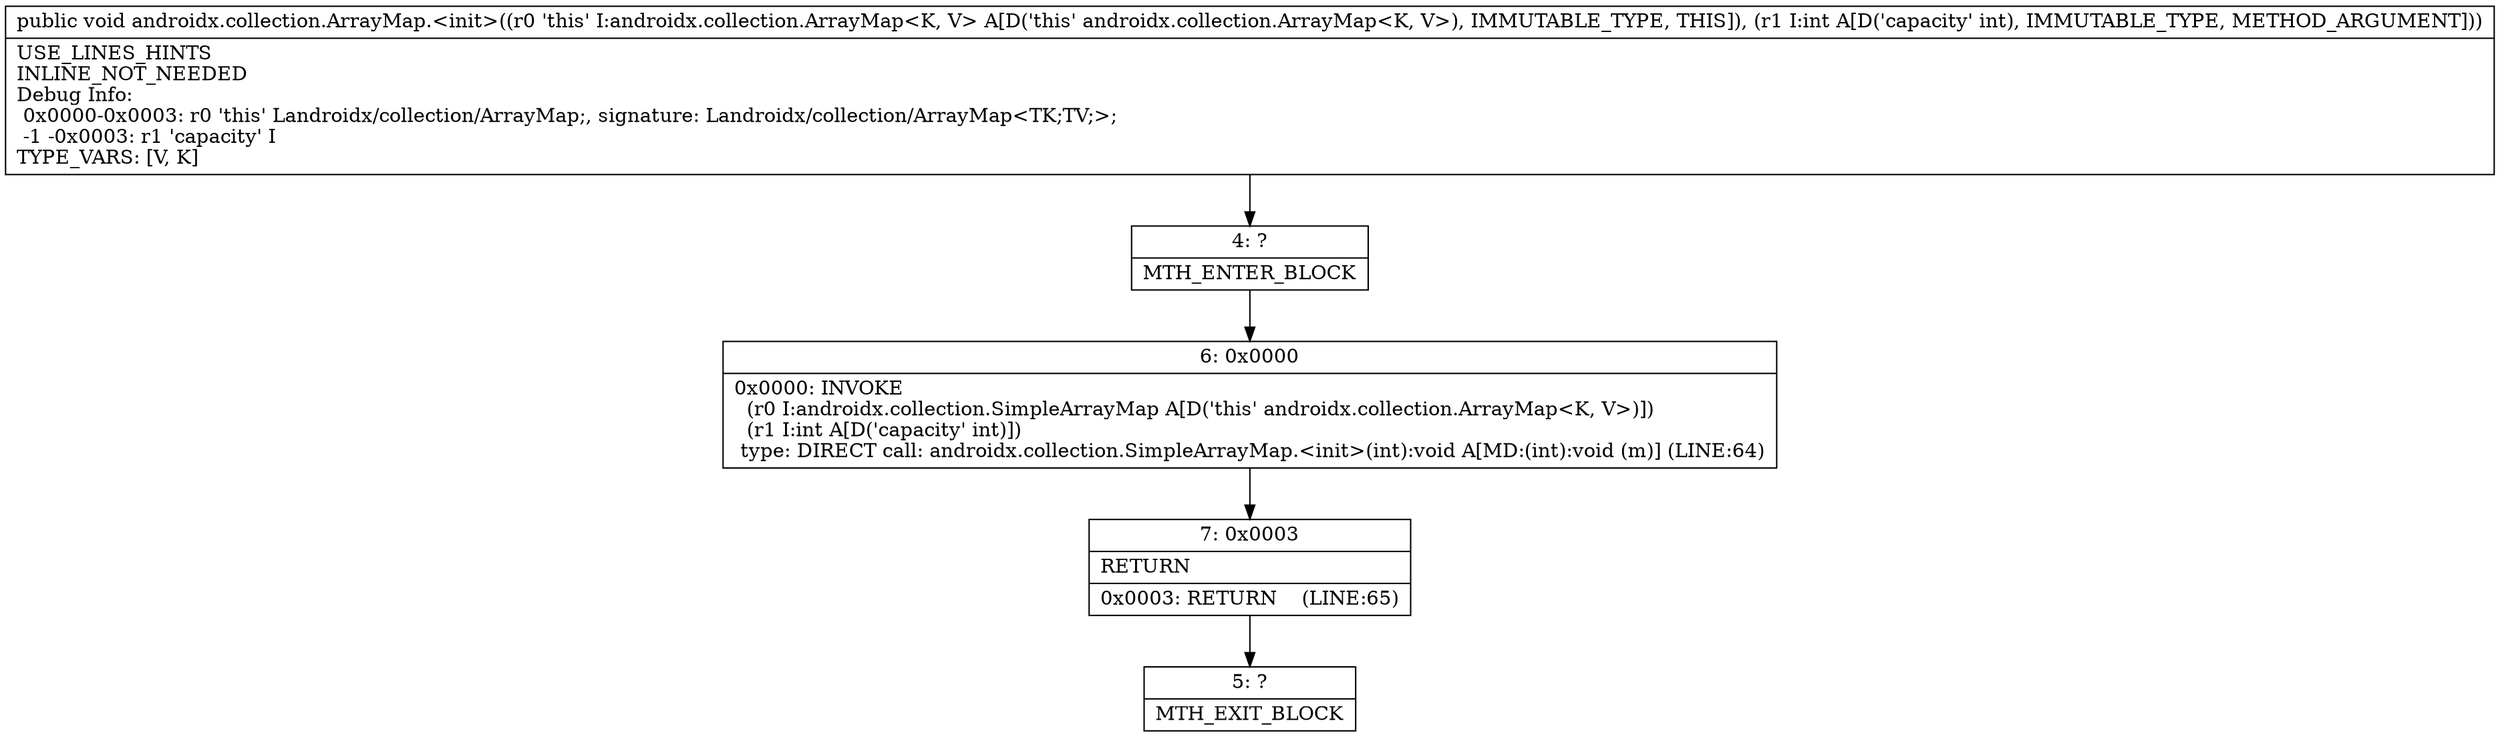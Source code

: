digraph "CFG forandroidx.collection.ArrayMap.\<init\>(I)V" {
Node_4 [shape=record,label="{4\:\ ?|MTH_ENTER_BLOCK\l}"];
Node_6 [shape=record,label="{6\:\ 0x0000|0x0000: INVOKE  \l  (r0 I:androidx.collection.SimpleArrayMap A[D('this' androidx.collection.ArrayMap\<K, V\>)])\l  (r1 I:int A[D('capacity' int)])\l type: DIRECT call: androidx.collection.SimpleArrayMap.\<init\>(int):void A[MD:(int):void (m)] (LINE:64)\l}"];
Node_7 [shape=record,label="{7\:\ 0x0003|RETURN\l|0x0003: RETURN    (LINE:65)\l}"];
Node_5 [shape=record,label="{5\:\ ?|MTH_EXIT_BLOCK\l}"];
MethodNode[shape=record,label="{public void androidx.collection.ArrayMap.\<init\>((r0 'this' I:androidx.collection.ArrayMap\<K, V\> A[D('this' androidx.collection.ArrayMap\<K, V\>), IMMUTABLE_TYPE, THIS]), (r1 I:int A[D('capacity' int), IMMUTABLE_TYPE, METHOD_ARGUMENT]))  | USE_LINES_HINTS\lINLINE_NOT_NEEDED\lDebug Info:\l  0x0000\-0x0003: r0 'this' Landroidx\/collection\/ArrayMap;, signature: Landroidx\/collection\/ArrayMap\<TK;TV;\>;\l  \-1 \-0x0003: r1 'capacity' I\lTYPE_VARS: [V, K]\l}"];
MethodNode -> Node_4;Node_4 -> Node_6;
Node_6 -> Node_7;
Node_7 -> Node_5;
}

